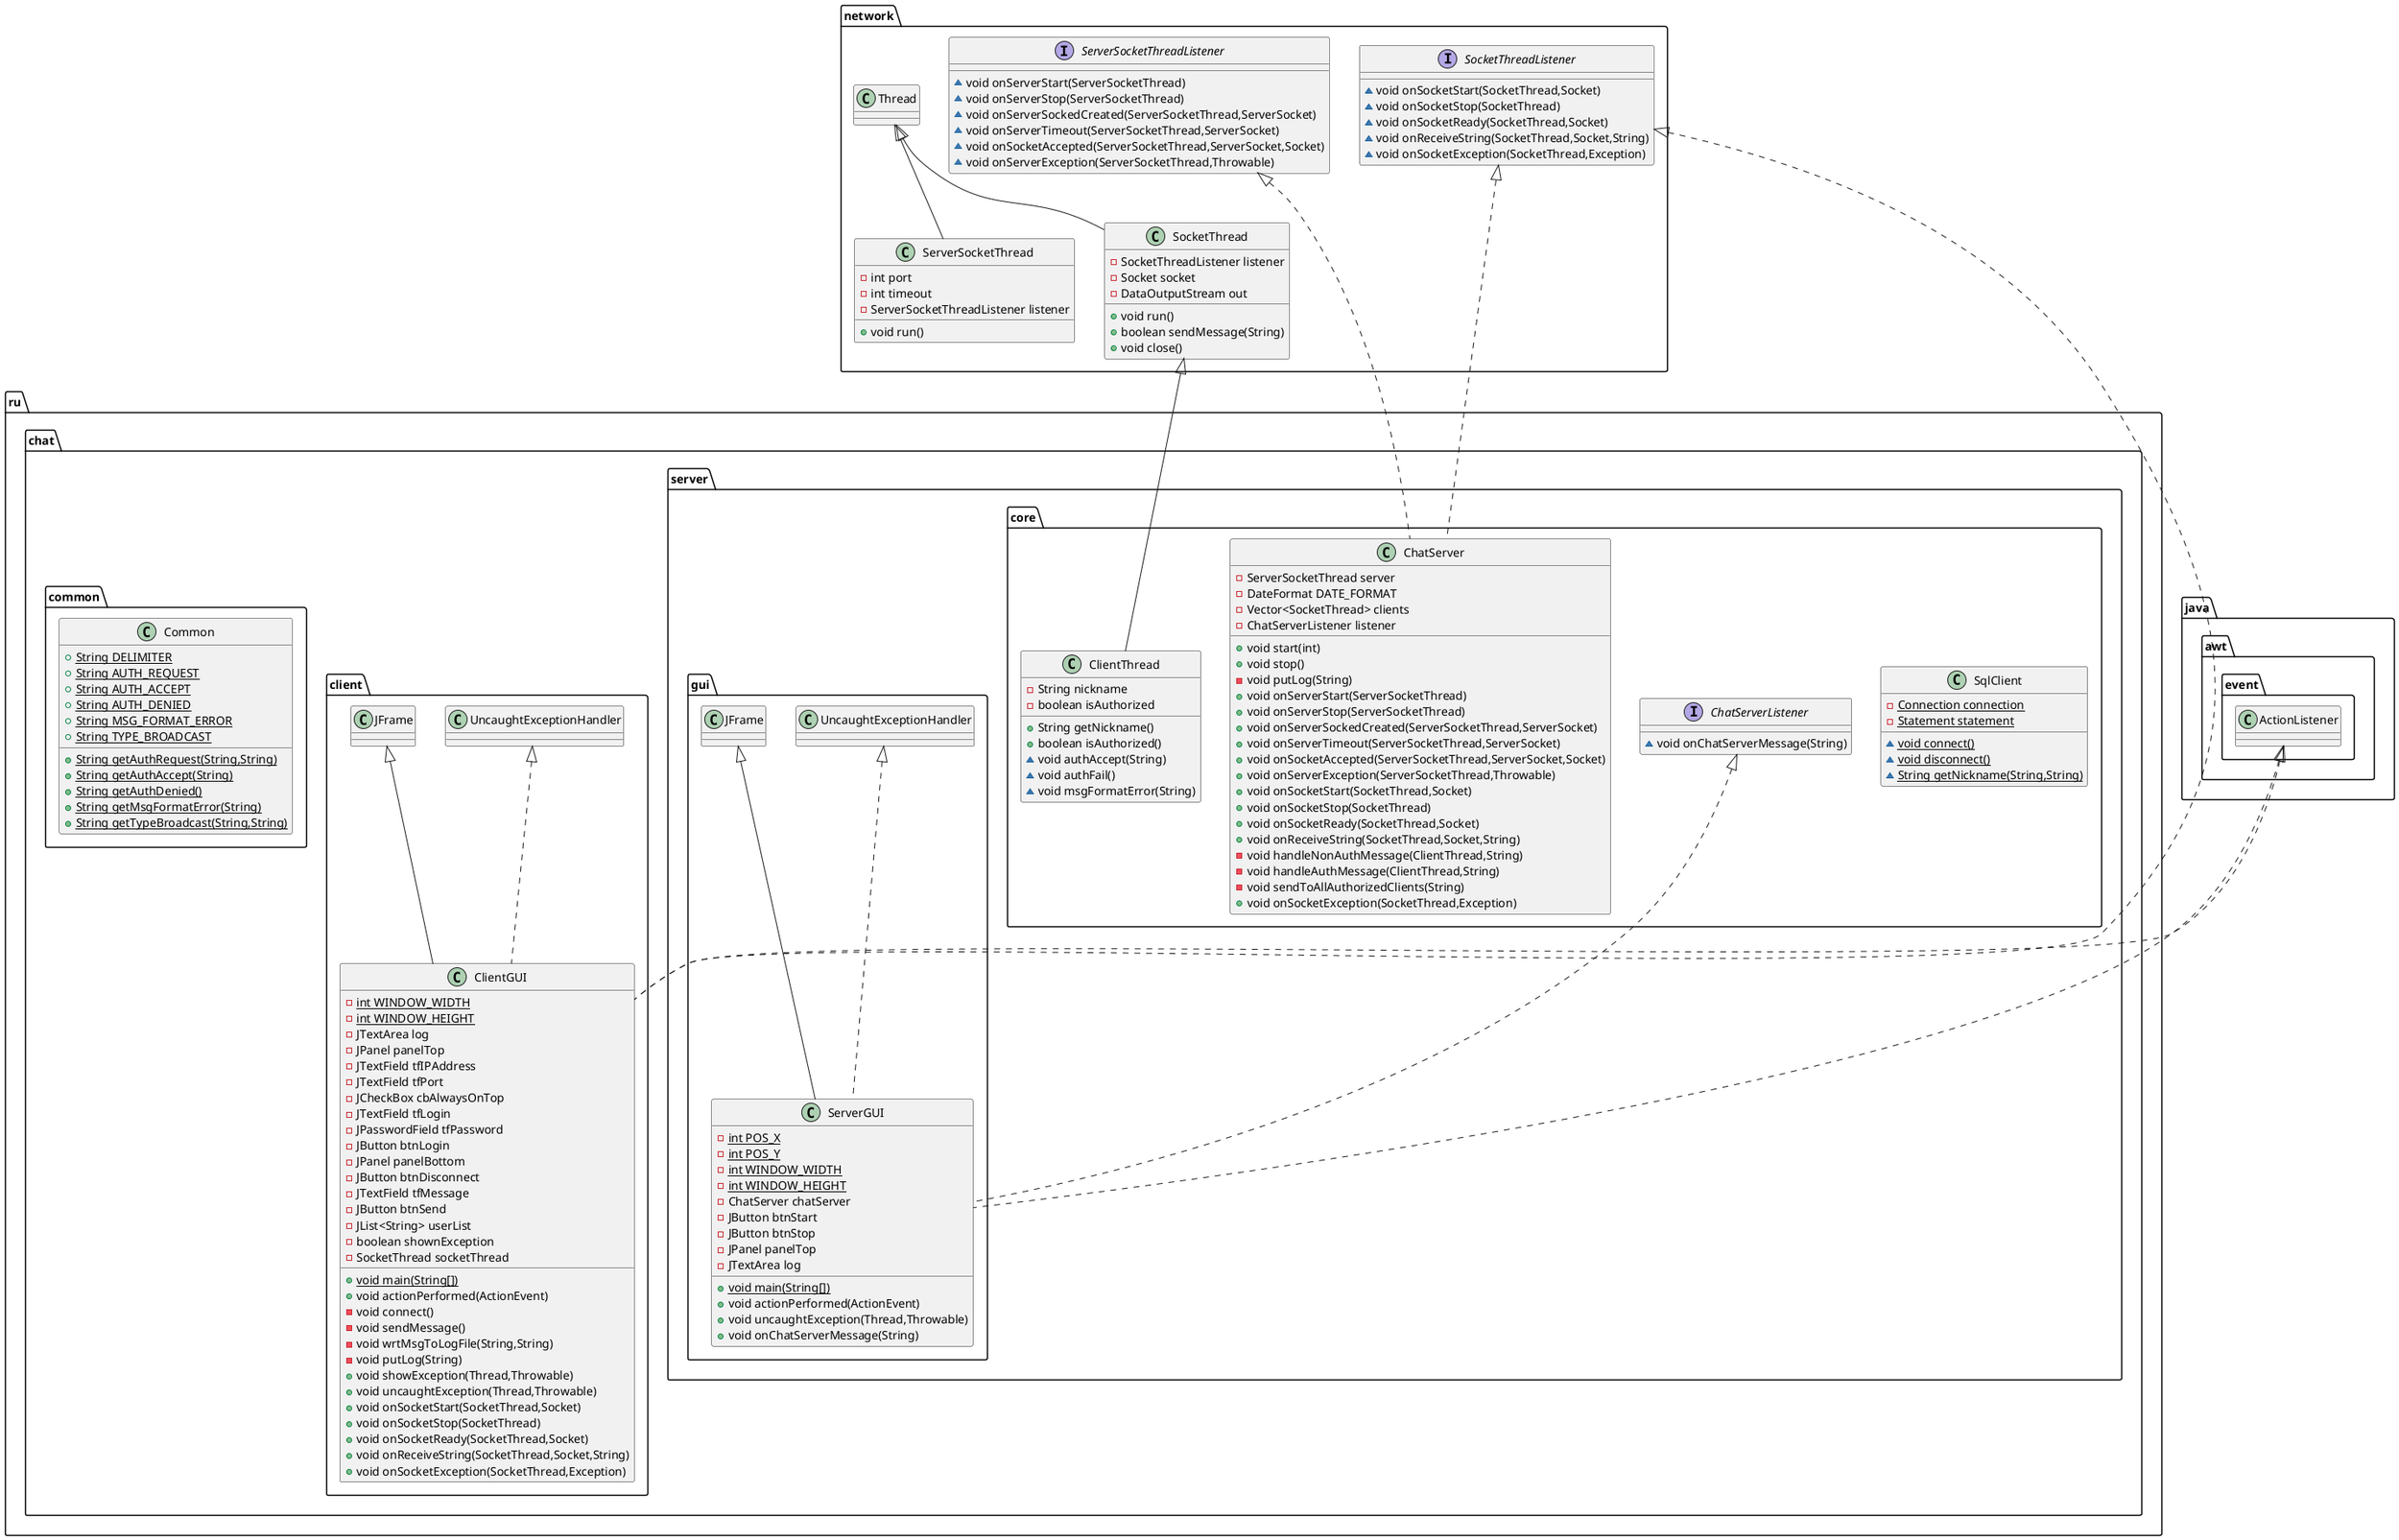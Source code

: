 @startuml
class network.ServerSocketThread {
- int port
- int timeout
- ServerSocketThreadListener listener
+ void run()
}
class ru.chat.server.core.SqlClient {
- {static} Connection connection
- {static} Statement statement
~ {static} void connect()
~ {static} void disconnect()
~ {static} String getNickname(String,String)
}
interface network.ServerSocketThreadListener {
~ void onServerStart(ServerSocketThread)
~ void onServerStop(ServerSocketThread)
~ void onServerSockedCreated(ServerSocketThread,ServerSocket)
~ void onServerTimeout(ServerSocketThread,ServerSocket)
~ void onSocketAccepted(ServerSocketThread,ServerSocket,Socket)
~ void onServerException(ServerSocketThread,Throwable)
}
class ru.chat.client.ClientGUI {
- {static} int WINDOW_WIDTH
- {static} int WINDOW_HEIGHT
- JTextArea log
- JPanel panelTop
- JTextField tfIPAddress
- JTextField tfPort
- JCheckBox cbAlwaysOnTop
- JTextField tfLogin
- JPasswordField tfPassword
- JButton btnLogin
- JPanel panelBottom
- JButton btnDisconnect
- JTextField tfMessage
- JButton btnSend
- JList<String> userList
- boolean shownException
- SocketThread socketThread
+ {static} void main(String[])
+ void actionPerformed(ActionEvent)
- void connect()
- void sendMessage()
- void wrtMsgToLogFile(String,String)
- void putLog(String)
+ void showException(Thread,Throwable)
+ void uncaughtException(Thread,Throwable)
+ void onSocketStart(SocketThread,Socket)
+ void onSocketStop(SocketThread)
+ void onSocketReady(SocketThread,Socket)
+ void onReceiveString(SocketThread,Socket,String)
+ void onSocketException(SocketThread,Exception)
}
interface ru.chat.server.core.ChatServerListener {
~ void onChatServerMessage(String)
}
class ru.chat.server.core.ClientThread {
- String nickname
- boolean isAuthorized
+ String getNickname()
+ boolean isAuthorized()
~ void authAccept(String)
~ void authFail()
~ void msgFormatError(String)
}
class ru.chat.server.core.ChatServer {
- ServerSocketThread server
- DateFormat DATE_FORMAT
- Vector<SocketThread> clients
- ChatServerListener listener
+ void start(int)
+ void stop()
- void putLog(String)
+ void onServerStart(ServerSocketThread)
+ void onServerStop(ServerSocketThread)
+ void onServerSockedCreated(ServerSocketThread,ServerSocket)
+ void onServerTimeout(ServerSocketThread,ServerSocket)
+ void onSocketAccepted(ServerSocketThread,ServerSocket,Socket)
+ void onServerException(ServerSocketThread,Throwable)
+ void onSocketStart(SocketThread,Socket)
+ void onSocketStop(SocketThread)
+ void onSocketReady(SocketThread,Socket)
+ void onReceiveString(SocketThread,Socket,String)
- void handleNonAuthMessage(ClientThread,String)
- void handleAuthMessage(ClientThread,String)
- void sendToAllAuthorizedClients(String)
+ void onSocketException(SocketThread,Exception)
}
interface network.SocketThreadListener {
~ void onSocketStart(SocketThread,Socket)
~ void onSocketStop(SocketThread)
~ void onSocketReady(SocketThread,Socket)
~ void onReceiveString(SocketThread,Socket,String)
~ void onSocketException(SocketThread,Exception)
}
class ru.chat.server.gui.ServerGUI {
- {static} int POS_X
- {static} int POS_Y
- {static} int WINDOW_WIDTH
- {static} int WINDOW_HEIGHT
- ChatServer chatServer
- JButton btnStart
- JButton btnStop
- JPanel panelTop
- JTextArea log
+ {static} void main(String[])
+ void actionPerformed(ActionEvent)
+ void uncaughtException(Thread,Throwable)
+ void onChatServerMessage(String)
}
class ru.chat.common.Common {
+ {static} String DELIMITER
+ {static} String AUTH_REQUEST
+ {static} String AUTH_ACCEPT
+ {static} String AUTH_DENIED
+ {static} String MSG_FORMAT_ERROR
+ {static} String TYPE_BROADCAST
+ {static} String getAuthRequest(String,String)
+ {static} String getAuthAccept(String)
+ {static} String getAuthDenied()
+ {static} String getMsgFormatError(String)
+ {static} String getTypeBroadcast(String,String)
}
class network.SocketThread {
- SocketThreadListener listener
- Socket socket
- DataOutputStream out
+ void run()
+ boolean sendMessage(String)
+ void close()
}


network.Thread <|-- network.ServerSocketThread
java.awt.event.ActionListener <|.. ru.chat.client.ClientGUI
ru.chat.client.UncaughtExceptionHandler <|.. ru.chat.client.ClientGUI
network.SocketThreadListener <|.. ru.chat.client.ClientGUI
ru.chat.client.JFrame <|-- ru.chat.client.ClientGUI
network.SocketThread <|-- ru.chat.server.core.ClientThread
network.ServerSocketThreadListener <|.. ru.chat.server.core.ChatServer
network.SocketThreadListener <|.. ru.chat.server.core.ChatServer
java.awt.event.ActionListener <|.. ru.chat.server.gui.ServerGUI
ru.chat.server.gui.UncaughtExceptionHandler <|.. ru.chat.server.gui.ServerGUI
ru.chat.server.core.ChatServerListener <|.. ru.chat.server.gui.ServerGUI
ru.chat.server.gui.JFrame <|-- ru.chat.server.gui.ServerGUI
network.Thread <|-- network.SocketThread
@enduml